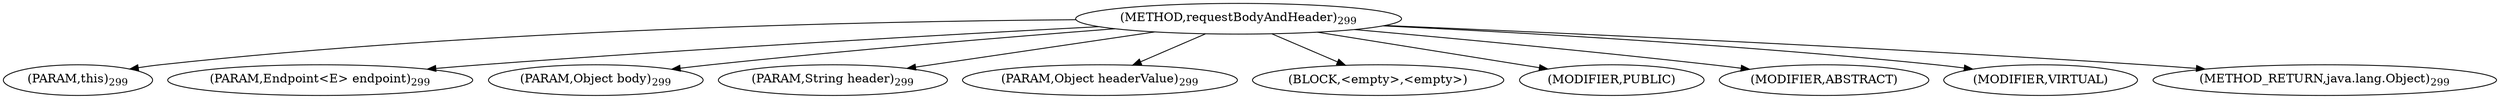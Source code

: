 digraph "requestBodyAndHeader" {  
"267" [label = <(METHOD,requestBodyAndHeader)<SUB>299</SUB>> ]
"268" [label = <(PARAM,this)<SUB>299</SUB>> ]
"269" [label = <(PARAM,Endpoint&lt;E&gt; endpoint)<SUB>299</SUB>> ]
"270" [label = <(PARAM,Object body)<SUB>299</SUB>> ]
"271" [label = <(PARAM,String header)<SUB>299</SUB>> ]
"272" [label = <(PARAM,Object headerValue)<SUB>299</SUB>> ]
"273" [label = <(BLOCK,&lt;empty&gt;,&lt;empty&gt;)> ]
"274" [label = <(MODIFIER,PUBLIC)> ]
"275" [label = <(MODIFIER,ABSTRACT)> ]
"276" [label = <(MODIFIER,VIRTUAL)> ]
"277" [label = <(METHOD_RETURN,java.lang.Object)<SUB>299</SUB>> ]
  "267" -> "268" 
  "267" -> "269" 
  "267" -> "270" 
  "267" -> "271" 
  "267" -> "272" 
  "267" -> "273" 
  "267" -> "274" 
  "267" -> "275" 
  "267" -> "276" 
  "267" -> "277" 
}
